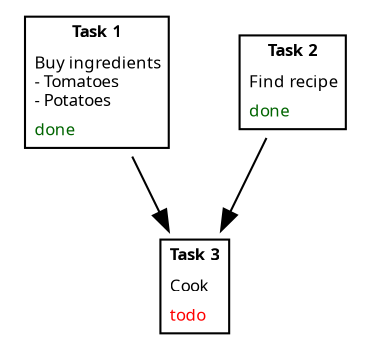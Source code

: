 digraph D {

  node [shape=plaintext fontname="Sans serif" fontsize="8"];

  task_ingredients [ label=<
    <table border="1" cellborder="0" cellspacing="1">
      <tr><td
        ><b>Task 1</b></td></tr>
      <tr><td align="left"
        >Buy ingredients<br align="left"
        />- Tomatoes<br align="left"
        />- Potatoes<br align="left"
      /></td></tr>
      <tr><td align="left"><font color="darkgreen">done</font></td></tr>
    </table>
  >];

  task_invitation [ label=<
    <table border="1" cellborder="0" cellspacing="1">
      <tr><td><b>Task 2</b></td></tr>
      <tr><td align="left">Find recipe</td></tr>
      <tr><td align="left"><font color="darkgreen">done</font></td></tr>
    </table>
  >];

  task_cook [ label=<
    <table border="1" cellborder="0" cellspacing="1">
      <tr><td><b>Task 3</b></td></tr>
      <tr><td align="left">Cook</td></tr>
      <tr><td align="left"><font color="red">todo</font></td></tr>
    </table>
  >];

  task_ingredients -> task_cook;
  task_invitation  -> task_cook;
}
